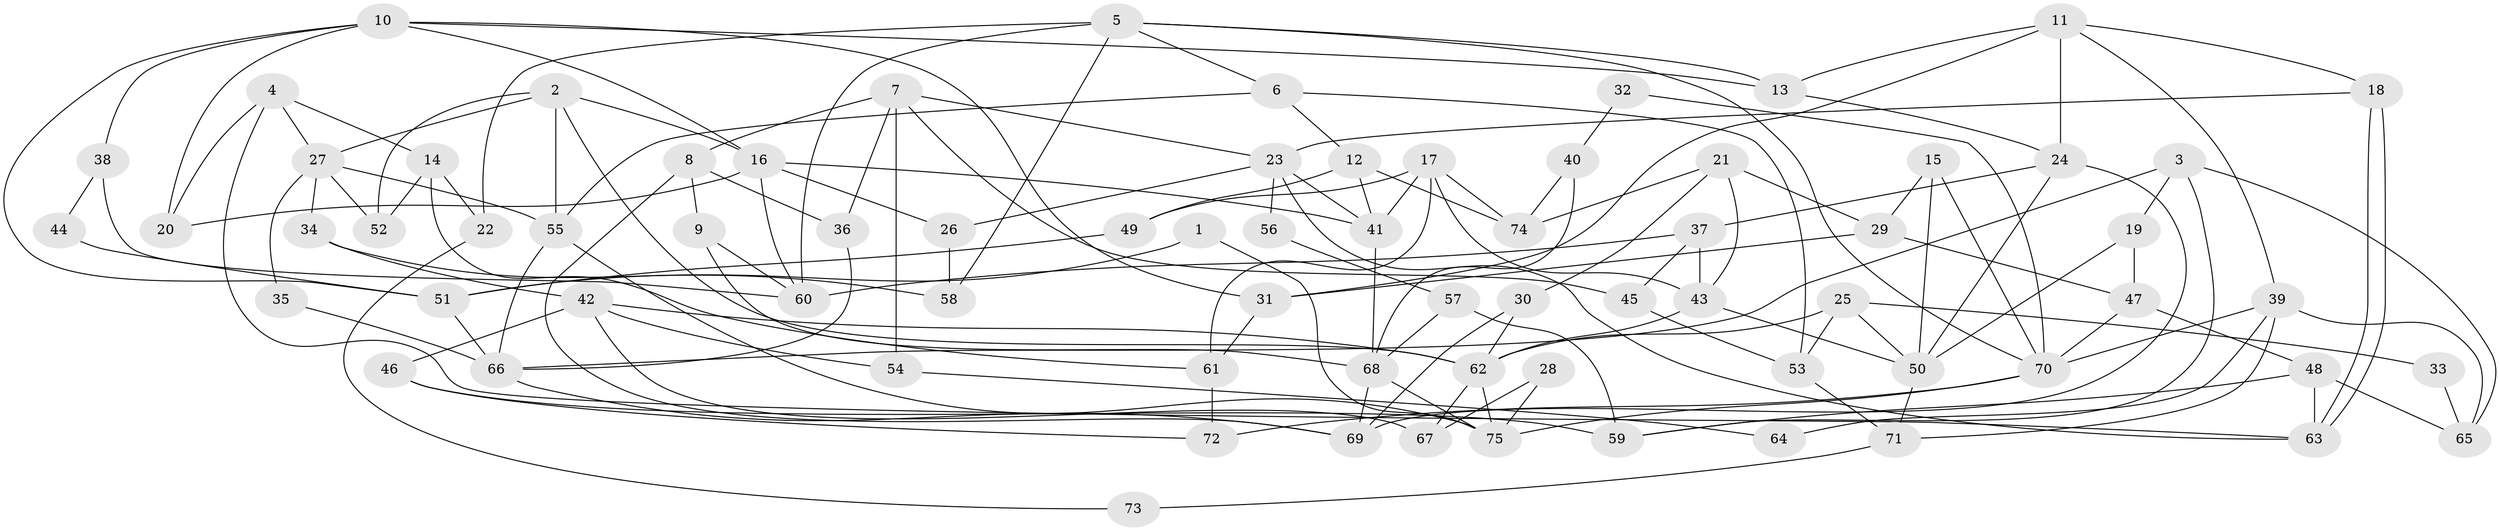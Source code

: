 // Generated by graph-tools (version 1.1) at 2025/02/03/09/25 03:02:03]
// undirected, 75 vertices, 150 edges
graph export_dot {
graph [start="1"]
  node [color=gray90,style=filled];
  1;
  2;
  3;
  4;
  5;
  6;
  7;
  8;
  9;
  10;
  11;
  12;
  13;
  14;
  15;
  16;
  17;
  18;
  19;
  20;
  21;
  22;
  23;
  24;
  25;
  26;
  27;
  28;
  29;
  30;
  31;
  32;
  33;
  34;
  35;
  36;
  37;
  38;
  39;
  40;
  41;
  42;
  43;
  44;
  45;
  46;
  47;
  48;
  49;
  50;
  51;
  52;
  53;
  54;
  55;
  56;
  57;
  58;
  59;
  60;
  61;
  62;
  63;
  64;
  65;
  66;
  67;
  68;
  69;
  70;
  71;
  72;
  73;
  74;
  75;
  1 -- 51;
  1 -- 75;
  2 -- 27;
  2 -- 55;
  2 -- 16;
  2 -- 52;
  2 -- 62;
  3 -- 19;
  3 -- 66;
  3 -- 59;
  3 -- 65;
  4 -- 20;
  4 -- 63;
  4 -- 14;
  4 -- 27;
  5 -- 13;
  5 -- 6;
  5 -- 22;
  5 -- 58;
  5 -- 60;
  5 -- 70;
  6 -- 12;
  6 -- 55;
  6 -- 53;
  7 -- 23;
  7 -- 45;
  7 -- 8;
  7 -- 36;
  7 -- 54;
  8 -- 69;
  8 -- 9;
  8 -- 36;
  9 -- 60;
  9 -- 68;
  10 -- 51;
  10 -- 16;
  10 -- 13;
  10 -- 20;
  10 -- 31;
  10 -- 38;
  11 -- 24;
  11 -- 18;
  11 -- 13;
  11 -- 31;
  11 -- 39;
  12 -- 74;
  12 -- 41;
  12 -- 49;
  13 -- 24;
  14 -- 61;
  14 -- 22;
  14 -- 52;
  15 -- 70;
  15 -- 50;
  15 -- 29;
  16 -- 41;
  16 -- 20;
  16 -- 26;
  16 -- 60;
  17 -- 43;
  17 -- 61;
  17 -- 41;
  17 -- 49;
  17 -- 74;
  18 -- 63;
  18 -- 63;
  18 -- 23;
  19 -- 50;
  19 -- 47;
  21 -- 29;
  21 -- 43;
  21 -- 30;
  21 -- 74;
  22 -- 73;
  23 -- 63;
  23 -- 41;
  23 -- 26;
  23 -- 56;
  24 -- 37;
  24 -- 50;
  24 -- 69;
  25 -- 62;
  25 -- 53;
  25 -- 33;
  25 -- 50;
  26 -- 58;
  27 -- 52;
  27 -- 34;
  27 -- 35;
  27 -- 55;
  28 -- 75;
  28 -- 67;
  29 -- 31;
  29 -- 47;
  30 -- 62;
  30 -- 69;
  31 -- 61;
  32 -- 40;
  32 -- 70;
  33 -- 65;
  34 -- 58;
  34 -- 42;
  35 -- 66;
  36 -- 66;
  37 -- 60;
  37 -- 43;
  37 -- 45;
  38 -- 60;
  38 -- 44;
  39 -- 70;
  39 -- 64;
  39 -- 65;
  39 -- 71;
  40 -- 74;
  40 -- 68;
  41 -- 68;
  42 -- 62;
  42 -- 46;
  42 -- 54;
  42 -- 67;
  43 -- 50;
  43 -- 62;
  44 -- 51;
  45 -- 53;
  46 -- 59;
  46 -- 72;
  47 -- 70;
  47 -- 48;
  48 -- 65;
  48 -- 59;
  48 -- 63;
  49 -- 51;
  50 -- 71;
  51 -- 66;
  53 -- 71;
  54 -- 64;
  55 -- 66;
  55 -- 75;
  56 -- 57;
  57 -- 59;
  57 -- 68;
  61 -- 72;
  62 -- 75;
  62 -- 67;
  66 -- 69;
  68 -- 69;
  68 -- 75;
  70 -- 75;
  70 -- 72;
  71 -- 73;
}
